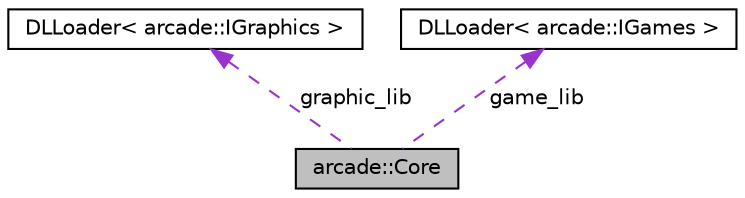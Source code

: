 digraph "arcade::Core"
{
 // LATEX_PDF_SIZE
  edge [fontname="Helvetica",fontsize="10",labelfontname="Helvetica",labelfontsize="10"];
  node [fontname="Helvetica",fontsize="10",shape=record];
  Node1 [label="arcade::Core",height=0.2,width=0.4,color="black", fillcolor="grey75", style="filled", fontcolor="black",tooltip=" "];
  Node2 -> Node1 [dir="back",color="darkorchid3",fontsize="10",style="dashed",label=" graphic_lib" ,fontname="Helvetica"];
  Node2 [label="DLLoader\< arcade::IGraphics \>",height=0.2,width=0.4,color="black", fillcolor="white", style="filled",URL="$classDLLoader.html",tooltip=" "];
  Node3 -> Node1 [dir="back",color="darkorchid3",fontsize="10",style="dashed",label=" game_lib" ,fontname="Helvetica"];
  Node3 [label="DLLoader\< arcade::IGames \>",height=0.2,width=0.4,color="black", fillcolor="white", style="filled",URL="$classDLLoader.html",tooltip=" "];
}
